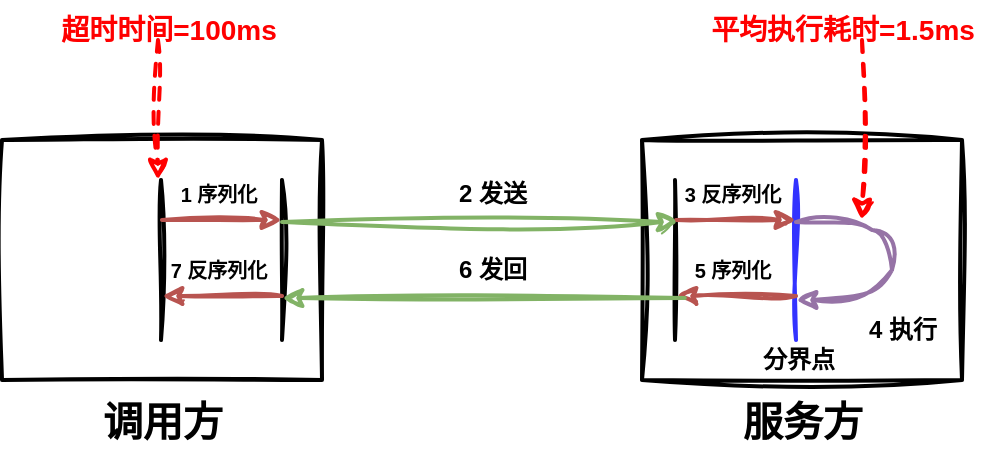 <mxfile version="24.2.0" type="github">
  <diagram name="第 1 页" id="Mhg9mUXGspstibMx1DRs">
    <mxGraphModel dx="1041" dy="753" grid="1" gridSize="10" guides="1" tooltips="1" connect="1" arrows="1" fold="1" page="1" pageScale="1" pageWidth="827" pageHeight="1169" math="0" shadow="0">
      <root>
        <mxCell id="0" />
        <mxCell id="1" parent="0" />
        <mxCell id="R28wqI-gp1WtQNFWMmKt-1" value="" style="rounded=0;whiteSpace=wrap;html=1;fillColor=none;strokeWidth=2;sketch=1;curveFitting=1;jiggle=2;" vertex="1" parent="1">
          <mxGeometry x="120" y="240" width="160" height="120" as="geometry" />
        </mxCell>
        <mxCell id="R28wqI-gp1WtQNFWMmKt-2" value="" style="endArrow=none;html=1;rounded=0;strokeWidth=2;sketch=1;curveFitting=1;jiggle=2;" edge="1" parent="1">
          <mxGeometry width="50" height="50" relative="1" as="geometry">
            <mxPoint x="199.5" y="340" as="sourcePoint" />
            <mxPoint x="199.5" y="260" as="targetPoint" />
          </mxGeometry>
        </mxCell>
        <mxCell id="R28wqI-gp1WtQNFWMmKt-3" value="" style="endArrow=none;html=1;rounded=0;strokeWidth=2;sketch=1;curveFitting=1;jiggle=2;" edge="1" parent="1">
          <mxGeometry width="50" height="50" relative="1" as="geometry">
            <mxPoint x="260" y="340" as="sourcePoint" />
            <mxPoint x="260" y="260" as="targetPoint" />
          </mxGeometry>
        </mxCell>
        <mxCell id="R28wqI-gp1WtQNFWMmKt-4" value="&lt;font size=&quot;1&quot; style=&quot;&quot;&gt;&lt;b style=&quot;&quot;&gt;1 序列化&lt;/b&gt;&lt;/font&gt;" style="text;html=1;align=center;verticalAlign=middle;resizable=0;points=[];autosize=1;strokeColor=none;fillColor=none;sketch=1;curveFitting=1;jiggle=2;" vertex="1" parent="1">
          <mxGeometry x="193" y="252" width="70" height="30" as="geometry" />
        </mxCell>
        <mxCell id="R28wqI-gp1WtQNFWMmKt-5" value="" style="endArrow=classic;html=1;rounded=0;strokeWidth=2;sketch=1;curveFitting=1;jiggle=2;fillColor=#f8cecc;strokeColor=#b85450;" edge="1" parent="1">
          <mxGeometry width="50" height="50" relative="1" as="geometry">
            <mxPoint x="200" y="280" as="sourcePoint" />
            <mxPoint x="260" y="280" as="targetPoint" />
          </mxGeometry>
        </mxCell>
        <mxCell id="R28wqI-gp1WtQNFWMmKt-6" value="" style="rounded=0;whiteSpace=wrap;html=1;fillColor=none;strokeWidth=2;sketch=1;curveFitting=1;jiggle=2;" vertex="1" parent="1">
          <mxGeometry x="440" y="240" width="160" height="120" as="geometry" />
        </mxCell>
        <mxCell id="R28wqI-gp1WtQNFWMmKt-7" value="" style="endArrow=none;html=1;rounded=0;strokeWidth=2;sketch=1;curveFitting=1;jiggle=2;" edge="1" parent="1">
          <mxGeometry width="50" height="50" relative="1" as="geometry">
            <mxPoint x="456.5" y="340" as="sourcePoint" />
            <mxPoint x="456.5" y="260" as="targetPoint" />
          </mxGeometry>
        </mxCell>
        <mxCell id="R28wqI-gp1WtQNFWMmKt-8" value="" style="endArrow=none;html=1;rounded=0;strokeWidth=2;sketch=1;curveFitting=1;jiggle=2;strokeColor=#3333FF;" edge="1" parent="1">
          <mxGeometry width="50" height="50" relative="1" as="geometry">
            <mxPoint x="517" y="340" as="sourcePoint" />
            <mxPoint x="517" y="260" as="targetPoint" />
          </mxGeometry>
        </mxCell>
        <mxCell id="R28wqI-gp1WtQNFWMmKt-9" value="&lt;font size=&quot;1&quot; style=&quot;&quot;&gt;&lt;b style=&quot;&quot;&gt;3 反序列化&lt;/b&gt;&lt;/font&gt;" style="text;html=1;align=center;verticalAlign=middle;resizable=0;points=[];autosize=1;strokeColor=none;fillColor=none;sketch=1;curveFitting=1;jiggle=2;" vertex="1" parent="1">
          <mxGeometry x="445" y="252" width="80" height="30" as="geometry" />
        </mxCell>
        <mxCell id="R28wqI-gp1WtQNFWMmKt-10" value="" style="endArrow=classic;html=1;rounded=0;strokeWidth=2;sketch=1;curveFitting=1;jiggle=2;fillColor=#f8cecc;strokeColor=#b85450;" edge="1" parent="1">
          <mxGeometry width="50" height="50" relative="1" as="geometry">
            <mxPoint x="457" y="280" as="sourcePoint" />
            <mxPoint x="517" y="280" as="targetPoint" />
          </mxGeometry>
        </mxCell>
        <mxCell id="R28wqI-gp1WtQNFWMmKt-11" value="" style="endArrow=classic;html=1;rounded=0;strokeWidth=2;entryX=0.163;entryY=0.967;entryDx=0;entryDy=0;entryPerimeter=0;sketch=1;curveFitting=1;jiggle=2;fillColor=#d5e8d4;strokeColor=#82b366;" edge="1" parent="1" target="R28wqI-gp1WtQNFWMmKt-9">
          <mxGeometry width="50" height="50" relative="1" as="geometry">
            <mxPoint x="260" y="281" as="sourcePoint" />
            <mxPoint x="320" y="281" as="targetPoint" />
          </mxGeometry>
        </mxCell>
        <mxCell id="R28wqI-gp1WtQNFWMmKt-12" value="" style="curved=1;endArrow=classic;html=1;rounded=0;exitX=0.9;exitY=0.967;exitDx=0;exitDy=0;exitPerimeter=0;strokeWidth=2;sketch=1;curveFitting=1;jiggle=2;fillColor=#e1d5e7;strokeColor=#9673a6;" edge="1" parent="1" source="R28wqI-gp1WtQNFWMmKt-9">
          <mxGeometry width="50" height="50" relative="1" as="geometry">
            <mxPoint x="280" y="530" as="sourcePoint" />
            <mxPoint x="517" y="320" as="targetPoint" />
            <Array as="points">
              <mxPoint x="540" y="280" />
              <mxPoint x="570" y="290" />
              <mxPoint x="560" y="320" />
            </Array>
          </mxGeometry>
        </mxCell>
        <mxCell id="R28wqI-gp1WtQNFWMmKt-13" value="&lt;font size=&quot;1&quot; style=&quot;&quot;&gt;&lt;b style=&quot;&quot;&gt;7 反序列化&lt;/b&gt;&lt;/font&gt;" style="text;html=1;align=center;verticalAlign=middle;resizable=0;points=[];autosize=1;strokeColor=none;fillColor=none;sketch=1;curveFitting=1;jiggle=2;" vertex="1" parent="1">
          <mxGeometry x="188" y="290" width="80" height="30" as="geometry" />
        </mxCell>
        <mxCell id="R28wqI-gp1WtQNFWMmKt-14" value="" style="endArrow=none;html=1;rounded=0;strokeWidth=2;startArrow=classic;startFill=1;endFill=0;sketch=1;curveFitting=1;jiggle=2;fillColor=#f8cecc;strokeColor=#b85450;" edge="1" parent="1">
          <mxGeometry width="50" height="50" relative="1" as="geometry">
            <mxPoint x="200" y="318" as="sourcePoint" />
            <mxPoint x="260" y="318" as="targetPoint" />
          </mxGeometry>
        </mxCell>
        <mxCell id="R28wqI-gp1WtQNFWMmKt-15" value="&lt;font size=&quot;1&quot; style=&quot;&quot;&gt;&lt;b style=&quot;&quot;&gt;5 序列化&lt;/b&gt;&lt;/font&gt;" style="text;html=1;align=center;verticalAlign=middle;resizable=0;points=[];autosize=1;strokeColor=none;fillColor=none;sketch=1;curveFitting=1;jiggle=2;" vertex="1" parent="1">
          <mxGeometry x="450" y="290" width="70" height="30" as="geometry" />
        </mxCell>
        <mxCell id="R28wqI-gp1WtQNFWMmKt-16" value="" style="endArrow=none;html=1;rounded=0;strokeWidth=2;endFill=0;startArrow=classic;startFill=1;sketch=1;curveFitting=1;jiggle=2;fillColor=#f8cecc;strokeColor=#b85450;" edge="1" parent="1">
          <mxGeometry width="50" height="50" relative="1" as="geometry">
            <mxPoint x="457" y="318" as="sourcePoint" />
            <mxPoint x="517" y="318" as="targetPoint" />
          </mxGeometry>
        </mxCell>
        <mxCell id="R28wqI-gp1WtQNFWMmKt-17" value="" style="endArrow=none;html=1;rounded=0;strokeWidth=2;entryX=0.163;entryY=0.967;entryDx=0;entryDy=0;entryPerimeter=0;startArrow=classic;startFill=1;endFill=0;sketch=1;curveFitting=1;jiggle=2;fillColor=#d5e8d4;strokeColor=#82b366;" edge="1" parent="1" target="R28wqI-gp1WtQNFWMmKt-15">
          <mxGeometry width="50" height="50" relative="1" as="geometry">
            <mxPoint x="260" y="319" as="sourcePoint" />
            <mxPoint x="320" y="319" as="targetPoint" />
          </mxGeometry>
        </mxCell>
        <mxCell id="R28wqI-gp1WtQNFWMmKt-18" value="&lt;b style=&quot;&quot;&gt;&lt;font style=&quot;font-size: 12px;&quot;&gt;2 发送&lt;/font&gt;&lt;/b&gt;" style="text;html=1;align=center;verticalAlign=middle;resizable=0;points=[];autosize=1;strokeColor=none;fillColor=none;sketch=1;curveFitting=1;jiggle=2;" vertex="1" parent="1">
          <mxGeometry x="335" y="252" width="60" height="30" as="geometry" />
        </mxCell>
        <mxCell id="R28wqI-gp1WtQNFWMmKt-19" value="&lt;font size=&quot;1&quot; style=&quot;&quot;&gt;&lt;b style=&quot;font-size: 20px;&quot;&gt;调用方&lt;/b&gt;&lt;/font&gt;" style="text;html=1;align=center;verticalAlign=middle;resizable=0;points=[];autosize=1;strokeColor=none;fillColor=none;sketch=1;curveFitting=1;jiggle=2;" vertex="1" parent="1">
          <mxGeometry x="160" y="360" width="80" height="40" as="geometry" />
        </mxCell>
        <mxCell id="R28wqI-gp1WtQNFWMmKt-20" value="&lt;font size=&quot;1&quot; style=&quot;&quot;&gt;&lt;b style=&quot;font-size: 20px;&quot;&gt;服务方&lt;/b&gt;&lt;/font&gt;" style="text;html=1;align=center;verticalAlign=middle;resizable=0;points=[];autosize=1;strokeColor=none;fillColor=none;sketch=1;curveFitting=1;jiggle=2;" vertex="1" parent="1">
          <mxGeometry x="480" y="360" width="80" height="40" as="geometry" />
        </mxCell>
        <mxCell id="R28wqI-gp1WtQNFWMmKt-21" value="&lt;font color=&quot;#ff0000&quot; style=&quot;font-size: 14px;&quot;&gt;&lt;b&gt;超时时间=100ms&lt;/b&gt;&lt;/font&gt;" style="text;html=1;align=center;verticalAlign=middle;resizable=0;points=[];autosize=1;strokeColor=none;fillColor=none;sketch=1;curveFitting=1;jiggle=2;" vertex="1" parent="1">
          <mxGeometry x="138" y="170" width="130" height="30" as="geometry" />
        </mxCell>
        <mxCell id="R28wqI-gp1WtQNFWMmKt-22" value="" style="endArrow=classic;html=1;rounded=0;strokeWidth=2;entryX=0.071;entryY=0.267;entryDx=0;entryDy=0;entryPerimeter=0;sketch=1;curveFitting=1;jiggle=2;fillColor=#d5e8d4;strokeColor=#FF0000;dashed=1;" edge="1" parent="1" target="R28wqI-gp1WtQNFWMmKt-4">
          <mxGeometry width="50" height="50" relative="1" as="geometry">
            <mxPoint x="198" y="190" as="sourcePoint" />
            <mxPoint x="598" y="150" as="targetPoint" />
          </mxGeometry>
        </mxCell>
        <mxCell id="R28wqI-gp1WtQNFWMmKt-23" value="&lt;font color=&quot;#ff0000&quot; style=&quot;font-size: 14px;&quot;&gt;&lt;b&gt;平均执行耗时=1.5ms&lt;/b&gt;&lt;/font&gt;" style="text;html=1;align=center;verticalAlign=middle;resizable=0;points=[];autosize=1;strokeColor=none;fillColor=none;sketch=1;curveFitting=1;jiggle=2;" vertex="1" parent="1">
          <mxGeometry x="460" y="170" width="160" height="30" as="geometry" />
        </mxCell>
        <mxCell id="R28wqI-gp1WtQNFWMmKt-24" value="" style="endArrow=classic;html=1;rounded=0;strokeWidth=2;sketch=1;curveFitting=1;jiggle=2;fillColor=#d5e8d4;strokeColor=#FF0000;dashed=1;" edge="1" parent="1">
          <mxGeometry width="50" height="50" relative="1" as="geometry">
            <mxPoint x="550" y="190" as="sourcePoint" />
            <mxPoint x="550" y="280" as="targetPoint" />
          </mxGeometry>
        </mxCell>
        <mxCell id="R28wqI-gp1WtQNFWMmKt-25" value="&lt;b style=&quot;&quot;&gt;&lt;font style=&quot;font-size: 12px;&quot;&gt;4 执行&lt;/font&gt;&lt;/b&gt;" style="text;html=1;align=center;verticalAlign=middle;resizable=0;points=[];autosize=1;strokeColor=none;fillColor=none;sketch=1;curveFitting=1;jiggle=2;" vertex="1" parent="1">
          <mxGeometry x="540" y="320" width="60" height="30" as="geometry" />
        </mxCell>
        <mxCell id="R28wqI-gp1WtQNFWMmKt-26" value="&lt;b style=&quot;&quot;&gt;&lt;font style=&quot;font-size: 12px;&quot;&gt;6 发回&lt;/font&gt;&lt;/b&gt;" style="text;html=1;align=center;verticalAlign=middle;resizable=0;points=[];autosize=1;strokeColor=none;fillColor=none;sketch=1;curveFitting=1;jiggle=2;" vertex="1" parent="1">
          <mxGeometry x="335" y="290" width="60" height="30" as="geometry" />
        </mxCell>
        <mxCell id="R28wqI-gp1WtQNFWMmKt-27" value="&lt;b style=&quot;&quot;&gt;&lt;font style=&quot;font-size: 12px;&quot;&gt;分界点&lt;/font&gt;&lt;/b&gt;" style="text;html=1;align=center;verticalAlign=middle;resizable=0;points=[];autosize=1;strokeColor=none;fillColor=none;sketch=1;curveFitting=1;jiggle=2;" vertex="1" parent="1">
          <mxGeometry x="488" y="335" width="60" height="30" as="geometry" />
        </mxCell>
      </root>
    </mxGraphModel>
  </diagram>
</mxfile>
